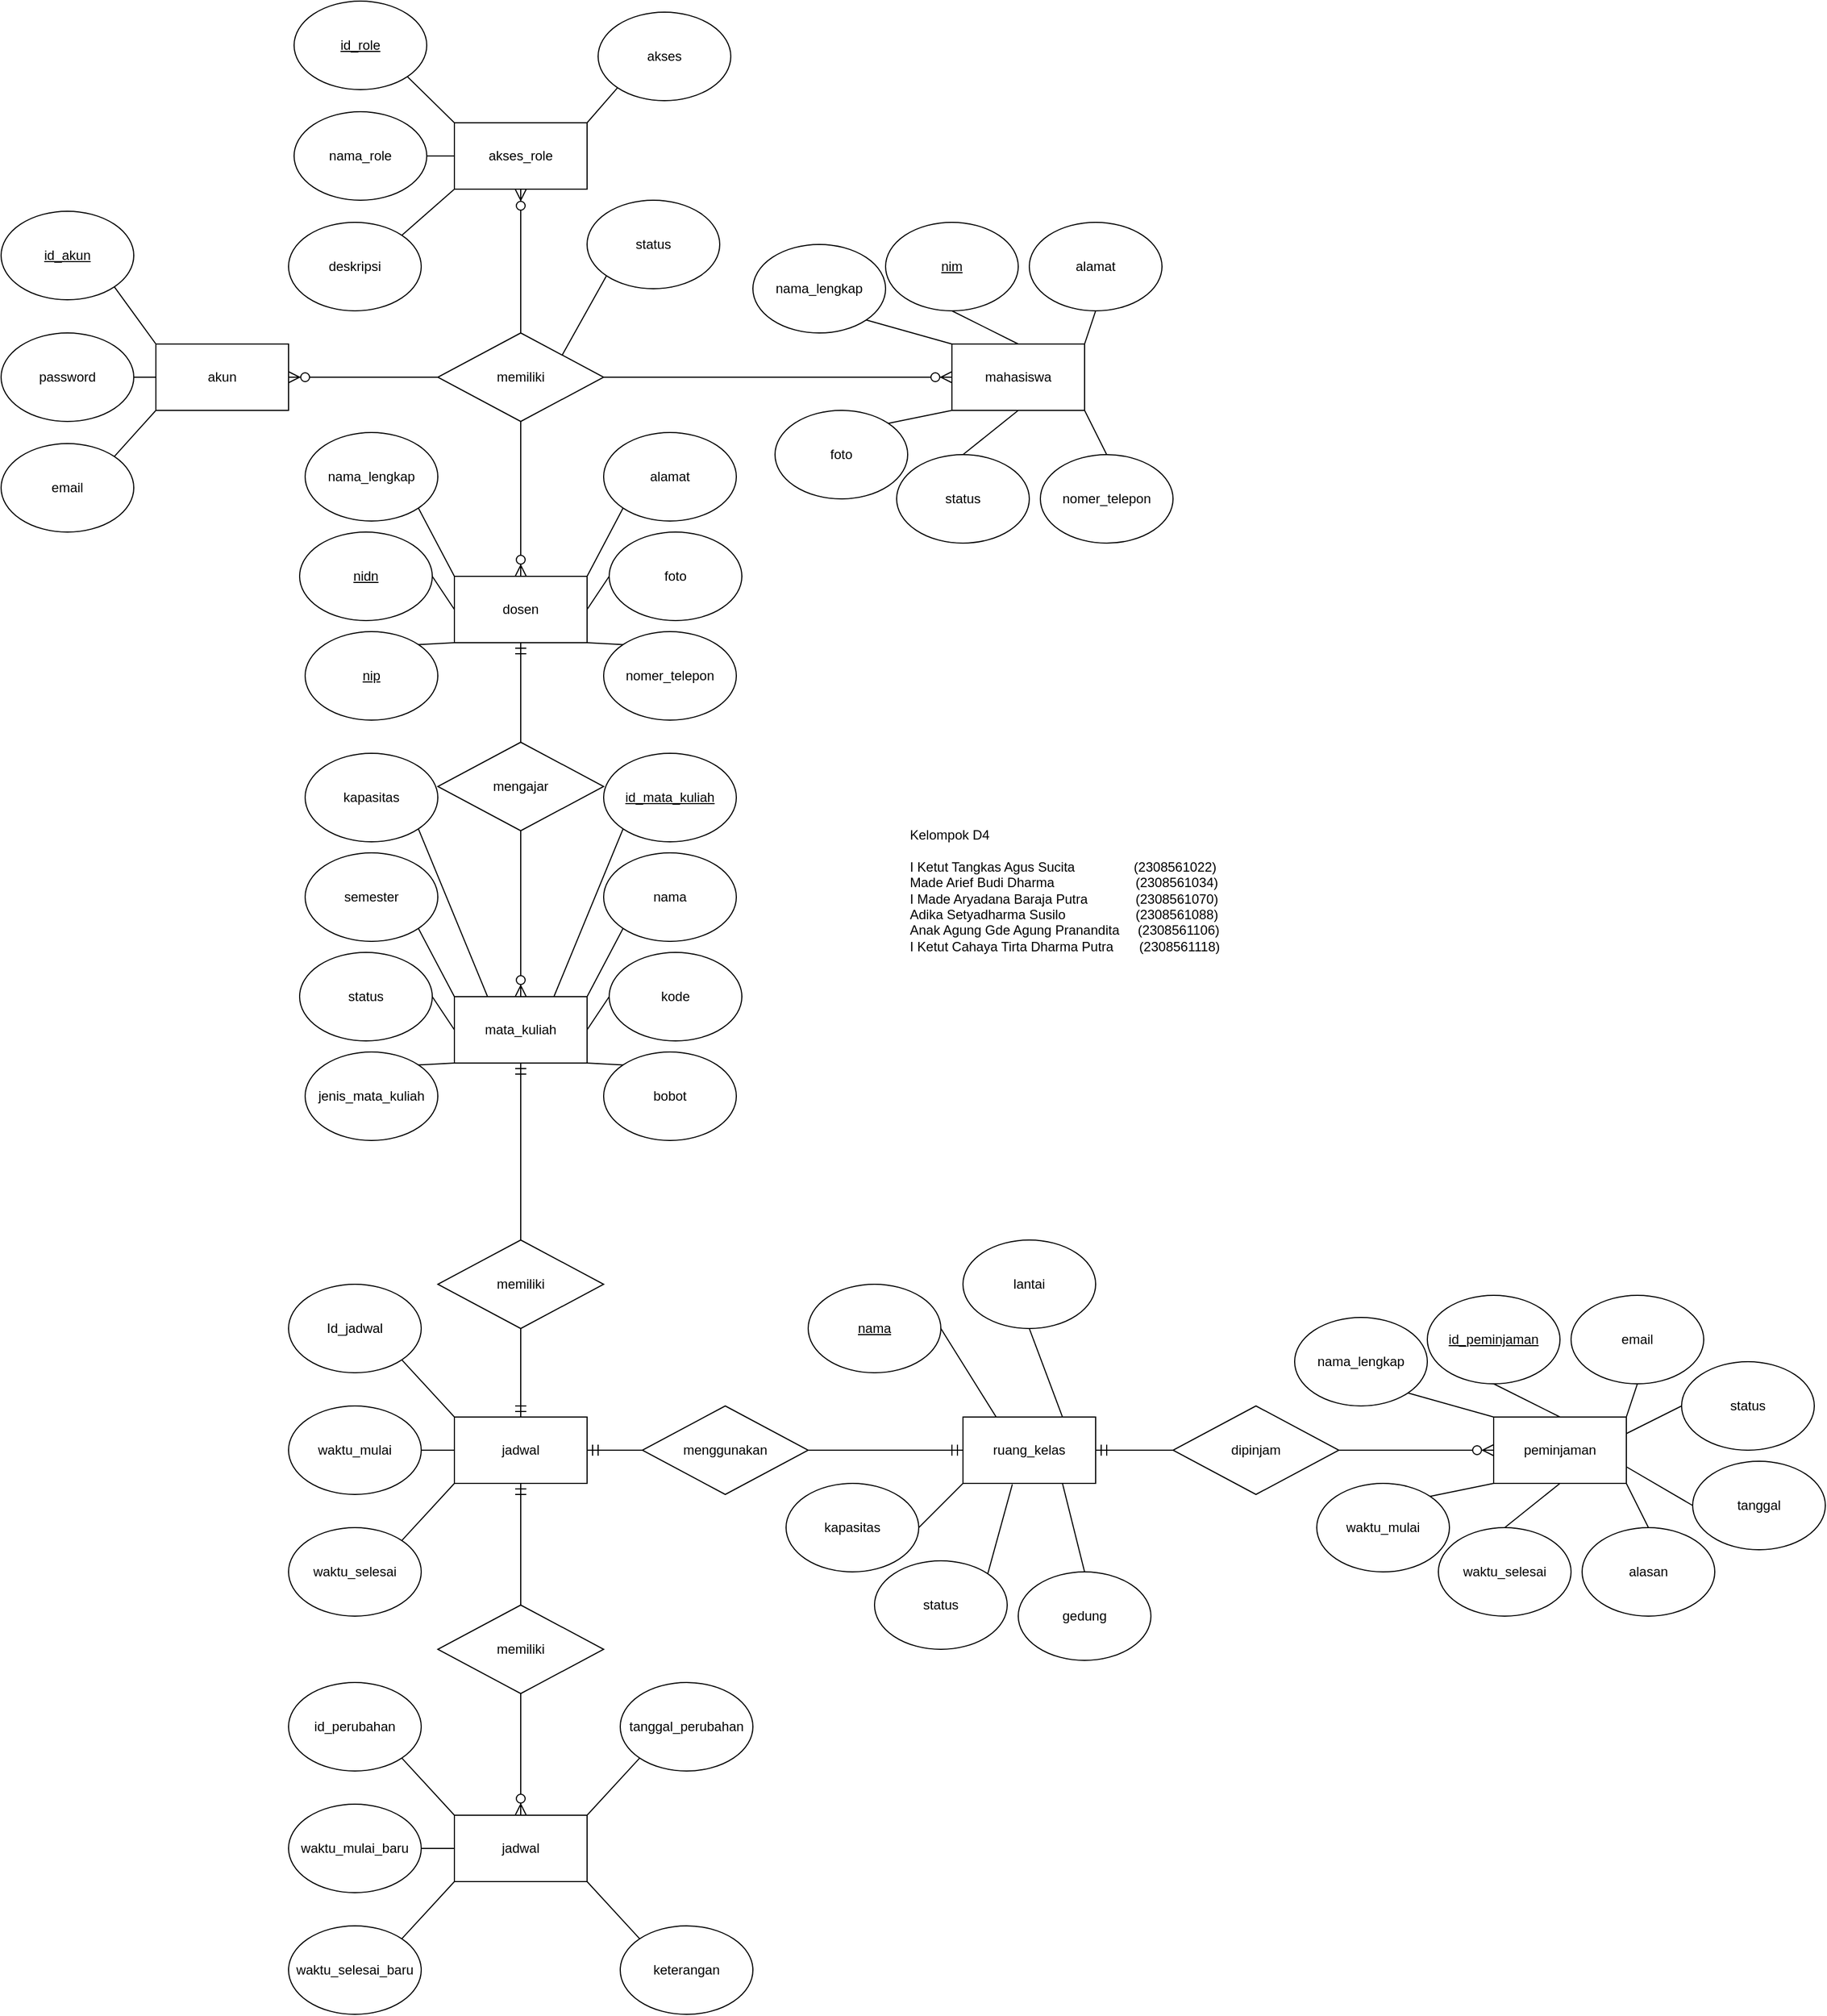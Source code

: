 <mxfile version="27.0.9">
  <diagram name="Page-1" id="ah0pVivvnwThw9HIi_1W">
    <mxGraphModel dx="2010" dy="979" grid="1" gridSize="10" guides="1" tooltips="1" connect="1" arrows="1" fold="1" page="0" pageScale="1" pageWidth="850" pageHeight="1100" math="0" shadow="0">
      <root>
        <mxCell id="0" />
        <mxCell id="1" parent="0" />
        <mxCell id="9IvYGmQrCcLAdAYkgOve-2" value="akun" style="rounded=0;whiteSpace=wrap;html=1;" parent="1" vertex="1">
          <mxGeometry x="-270" y="-10" width="120" height="60" as="geometry" />
        </mxCell>
        <mxCell id="9IvYGmQrCcLAdAYkgOve-3" value="email" style="ellipse;whiteSpace=wrap;html=1;" parent="1" vertex="1">
          <mxGeometry x="-410" y="80" width="120" height="80" as="geometry" />
        </mxCell>
        <mxCell id="9IvYGmQrCcLAdAYkgOve-4" value="password" style="ellipse;whiteSpace=wrap;html=1;" parent="1" vertex="1">
          <mxGeometry x="-410" y="-20" width="120" height="80" as="geometry" />
        </mxCell>
        <mxCell id="9IvYGmQrCcLAdAYkgOve-7" value="" style="endArrow=none;html=1;rounded=0;fontSize=12;startSize=8;endSize=8;curved=1;entryX=1;entryY=0;entryDx=0;entryDy=0;exitX=0;exitY=1;exitDx=0;exitDy=0;" parent="1" source="9IvYGmQrCcLAdAYkgOve-2" target="9IvYGmQrCcLAdAYkgOve-3" edge="1">
          <mxGeometry width="50" height="50" relative="1" as="geometry">
            <mxPoint x="-380" y="-50" as="sourcePoint" />
            <mxPoint x="-330" y="-100" as="targetPoint" />
          </mxGeometry>
        </mxCell>
        <mxCell id="9IvYGmQrCcLAdAYkgOve-8" value="" style="endArrow=none;html=1;rounded=0;fontSize=12;startSize=8;endSize=8;curved=1;entryX=1;entryY=0.5;entryDx=0;entryDy=0;exitX=0;exitY=0.5;exitDx=0;exitDy=0;" parent="1" source="9IvYGmQrCcLAdAYkgOve-2" target="9IvYGmQrCcLAdAYkgOve-4" edge="1">
          <mxGeometry width="50" height="50" relative="1" as="geometry">
            <mxPoint x="-200" as="sourcePoint" />
            <mxPoint x="-200" y="-40" as="targetPoint" />
          </mxGeometry>
        </mxCell>
        <mxCell id="9IvYGmQrCcLAdAYkgOve-13" value="mahasiswa" style="rounded=0;whiteSpace=wrap;html=1;" parent="1" vertex="1">
          <mxGeometry x="450" y="-10" width="120" height="60" as="geometry" />
        </mxCell>
        <mxCell id="9IvYGmQrCcLAdAYkgOve-14" value="&lt;u&gt;nim&lt;/u&gt;" style="ellipse;whiteSpace=wrap;html=1;" parent="1" vertex="1">
          <mxGeometry x="390" y="-120" width="120" height="80" as="geometry" />
        </mxCell>
        <mxCell id="9IvYGmQrCcLAdAYkgOve-16" value="" style="endArrow=none;html=1;rounded=0;fontSize=12;startSize=8;endSize=8;curved=1;entryX=0.5;entryY=1;entryDx=0;entryDy=0;exitX=0.5;exitY=0;exitDx=0;exitDy=0;" parent="1" source="9IvYGmQrCcLAdAYkgOve-13" target="9IvYGmQrCcLAdAYkgOve-14" edge="1">
          <mxGeometry width="50" height="50" relative="1" as="geometry">
            <mxPoint x="340" y="-50" as="sourcePoint" />
            <mxPoint x="390" y="-100" as="targetPoint" />
          </mxGeometry>
        </mxCell>
        <mxCell id="9IvYGmQrCcLAdAYkgOve-18" value="nama_lengkap" style="ellipse;whiteSpace=wrap;html=1;" parent="1" vertex="1">
          <mxGeometry x="270" y="-100" width="120" height="80" as="geometry" />
        </mxCell>
        <mxCell id="9IvYGmQrCcLAdAYkgOve-19" value="alamat" style="ellipse;whiteSpace=wrap;html=1;" parent="1" vertex="1">
          <mxGeometry x="520" y="-120" width="120" height="80" as="geometry" />
        </mxCell>
        <mxCell id="9IvYGmQrCcLAdAYkgOve-20" value="nomer_telepon" style="ellipse;whiteSpace=wrap;html=1;" parent="1" vertex="1">
          <mxGeometry x="530" y="90" width="120" height="80" as="geometry" />
        </mxCell>
        <mxCell id="9IvYGmQrCcLAdAYkgOve-21" value="status" style="ellipse;whiteSpace=wrap;html=1;" parent="1" vertex="1">
          <mxGeometry x="400" y="90" width="120" height="80" as="geometry" />
        </mxCell>
        <mxCell id="9IvYGmQrCcLAdAYkgOve-23" value="&lt;u&gt;id_akun&lt;/u&gt;" style="ellipse;whiteSpace=wrap;html=1;" parent="1" vertex="1">
          <mxGeometry x="-410" y="-130" width="120" height="80" as="geometry" />
        </mxCell>
        <mxCell id="9IvYGmQrCcLAdAYkgOve-24" value="" style="endArrow=none;html=1;rounded=0;fontSize=12;startSize=8;endSize=8;curved=1;entryX=1;entryY=1;entryDx=0;entryDy=0;exitX=0;exitY=0;exitDx=0;exitDy=0;" parent="1" source="9IvYGmQrCcLAdAYkgOve-2" target="9IvYGmQrCcLAdAYkgOve-23" edge="1">
          <mxGeometry width="50" height="50" relative="1" as="geometry">
            <mxPoint x="-260" y="30" as="sourcePoint" />
            <mxPoint x="-290" y="30" as="targetPoint" />
          </mxGeometry>
        </mxCell>
        <mxCell id="9IvYGmQrCcLAdAYkgOve-25" value="" style="endArrow=none;html=1;rounded=0;fontSize=12;startSize=8;endSize=8;curved=1;entryX=1;entryY=1;entryDx=0;entryDy=0;exitX=0;exitY=0;exitDx=0;exitDy=0;" parent="1" source="9IvYGmQrCcLAdAYkgOve-13" target="9IvYGmQrCcLAdAYkgOve-18" edge="1">
          <mxGeometry width="50" height="50" relative="1" as="geometry">
            <mxPoint x="520" as="sourcePoint" />
            <mxPoint x="520" y="-30" as="targetPoint" />
          </mxGeometry>
        </mxCell>
        <mxCell id="9IvYGmQrCcLAdAYkgOve-26" value="" style="endArrow=none;html=1;rounded=0;fontSize=12;startSize=8;endSize=8;curved=1;entryX=0.5;entryY=1;entryDx=0;entryDy=0;exitX=1;exitY=0;exitDx=0;exitDy=0;" parent="1" source="9IvYGmQrCcLAdAYkgOve-13" target="9IvYGmQrCcLAdAYkgOve-19" edge="1">
          <mxGeometry width="50" height="50" relative="1" as="geometry">
            <mxPoint x="460" as="sourcePoint" />
            <mxPoint x="422" y="-42" as="targetPoint" />
          </mxGeometry>
        </mxCell>
        <mxCell id="9IvYGmQrCcLAdAYkgOve-27" value="" style="endArrow=none;html=1;rounded=0;fontSize=12;startSize=8;endSize=8;curved=1;entryX=0.5;entryY=0;entryDx=0;entryDy=0;exitX=1;exitY=1;exitDx=0;exitDy=0;" parent="1" source="9IvYGmQrCcLAdAYkgOve-13" target="9IvYGmQrCcLAdAYkgOve-20" edge="1">
          <mxGeometry width="50" height="50" relative="1" as="geometry">
            <mxPoint x="580" as="sourcePoint" />
            <mxPoint x="618" y="-42" as="targetPoint" />
          </mxGeometry>
        </mxCell>
        <mxCell id="9IvYGmQrCcLAdAYkgOve-28" value="" style="endArrow=none;html=1;rounded=0;fontSize=12;startSize=8;endSize=8;curved=1;entryX=0.5;entryY=0;entryDx=0;entryDy=0;exitX=0.5;exitY=1;exitDx=0;exitDy=0;" parent="1" source="9IvYGmQrCcLAdAYkgOve-13" target="9IvYGmQrCcLAdAYkgOve-21" edge="1">
          <mxGeometry width="50" height="50" relative="1" as="geometry">
            <mxPoint x="580" y="60" as="sourcePoint" />
            <mxPoint x="618" y="102" as="targetPoint" />
          </mxGeometry>
        </mxCell>
        <mxCell id="9IvYGmQrCcLAdAYkgOve-32" value="dosen" style="rounded=0;whiteSpace=wrap;html=1;" parent="1" vertex="1">
          <mxGeometry y="200" width="120" height="60" as="geometry" />
        </mxCell>
        <mxCell id="9IvYGmQrCcLAdAYkgOve-33" value="&lt;u&gt;nip&lt;/u&gt;" style="ellipse;whiteSpace=wrap;html=1;" parent="1" vertex="1">
          <mxGeometry x="-135" y="250" width="120" height="80" as="geometry" />
        </mxCell>
        <mxCell id="9IvYGmQrCcLAdAYkgOve-34" value="" style="endArrow=none;html=1;rounded=0;fontSize=12;startSize=8;endSize=8;curved=1;entryX=1;entryY=0;entryDx=0;entryDy=0;exitX=0;exitY=1;exitDx=0;exitDy=0;" parent="1" source="9IvYGmQrCcLAdAYkgOve-32" target="9IvYGmQrCcLAdAYkgOve-33" edge="1">
          <mxGeometry width="50" height="50" relative="1" as="geometry">
            <mxPoint x="-110" y="160" as="sourcePoint" />
            <mxPoint x="-60" y="110" as="targetPoint" />
          </mxGeometry>
        </mxCell>
        <mxCell id="9IvYGmQrCcLAdAYkgOve-35" value="nama_lengkap" style="ellipse;whiteSpace=wrap;html=1;" parent="1" vertex="1">
          <mxGeometry x="-135" y="70" width="120" height="80" as="geometry" />
        </mxCell>
        <mxCell id="9IvYGmQrCcLAdAYkgOve-36" value="alamat" style="ellipse;whiteSpace=wrap;html=1;" parent="1" vertex="1">
          <mxGeometry x="135" y="70" width="120" height="80" as="geometry" />
        </mxCell>
        <mxCell id="9IvYGmQrCcLAdAYkgOve-37" value="nomer_telepon" style="ellipse;whiteSpace=wrap;html=1;" parent="1" vertex="1">
          <mxGeometry x="135" y="250" width="120" height="80" as="geometry" />
        </mxCell>
        <mxCell id="9IvYGmQrCcLAdAYkgOve-39" value="" style="endArrow=none;html=1;rounded=0;fontSize=12;startSize=8;endSize=8;curved=1;entryX=1;entryY=1;entryDx=0;entryDy=0;exitX=0;exitY=0;exitDx=0;exitDy=0;" parent="1" source="9IvYGmQrCcLAdAYkgOve-32" target="9IvYGmQrCcLAdAYkgOve-35" edge="1">
          <mxGeometry width="50" height="50" relative="1" as="geometry">
            <mxPoint x="70" y="210" as="sourcePoint" />
            <mxPoint x="70" y="180" as="targetPoint" />
          </mxGeometry>
        </mxCell>
        <mxCell id="9IvYGmQrCcLAdAYkgOve-40" value="" style="endArrow=none;html=1;rounded=0;fontSize=12;startSize=8;endSize=8;curved=1;entryX=0;entryY=1;entryDx=0;entryDy=0;exitX=1;exitY=0;exitDx=0;exitDy=0;" parent="1" source="9IvYGmQrCcLAdAYkgOve-32" target="9IvYGmQrCcLAdAYkgOve-36" edge="1">
          <mxGeometry width="50" height="50" relative="1" as="geometry">
            <mxPoint x="10" y="210" as="sourcePoint" />
            <mxPoint x="-28" y="168" as="targetPoint" />
          </mxGeometry>
        </mxCell>
        <mxCell id="9IvYGmQrCcLAdAYkgOve-41" value="" style="endArrow=none;html=1;rounded=0;fontSize=12;startSize=8;endSize=8;curved=1;entryX=0;entryY=0;entryDx=0;entryDy=0;exitX=1;exitY=1;exitDx=0;exitDy=0;" parent="1" source="9IvYGmQrCcLAdAYkgOve-32" target="9IvYGmQrCcLAdAYkgOve-37" edge="1">
          <mxGeometry width="50" height="50" relative="1" as="geometry">
            <mxPoint x="130" y="210" as="sourcePoint" />
            <mxPoint x="168" y="168" as="targetPoint" />
          </mxGeometry>
        </mxCell>
        <mxCell id="9IvYGmQrCcLAdAYkgOve-43" value="memiliki" style="rhombus;whiteSpace=wrap;html=1;" parent="1" vertex="1">
          <mxGeometry x="-15" y="-20" width="150" height="80" as="geometry" />
        </mxCell>
        <mxCell id="9IvYGmQrCcLAdAYkgOve-47" value="foto" style="ellipse;whiteSpace=wrap;html=1;" parent="1" vertex="1">
          <mxGeometry x="290" y="50" width="120" height="80" as="geometry" />
        </mxCell>
        <mxCell id="9IvYGmQrCcLAdAYkgOve-48" value="" style="endArrow=none;html=1;rounded=0;fontSize=12;startSize=8;endSize=8;curved=1;entryX=1;entryY=0;entryDx=0;entryDy=0;exitX=0;exitY=1;exitDx=0;exitDy=0;" parent="1" source="9IvYGmQrCcLAdAYkgOve-13" target="9IvYGmQrCcLAdAYkgOve-47" edge="1">
          <mxGeometry width="50" height="50" relative="1" as="geometry">
            <mxPoint x="460" as="sourcePoint" />
            <mxPoint x="422" y="-42" as="targetPoint" />
          </mxGeometry>
        </mxCell>
        <mxCell id="9IvYGmQrCcLAdAYkgOve-49" value="&lt;u&gt;nidn&lt;/u&gt;" style="ellipse;whiteSpace=wrap;html=1;" parent="1" vertex="1">
          <mxGeometry x="-140" y="160" width="120" height="80" as="geometry" />
        </mxCell>
        <mxCell id="9IvYGmQrCcLAdAYkgOve-50" value="" style="endArrow=none;html=1;rounded=0;fontSize=12;startSize=8;endSize=8;curved=1;entryX=1;entryY=0.5;entryDx=0;entryDy=0;exitX=0;exitY=0.5;exitDx=0;exitDy=0;" parent="1" source="9IvYGmQrCcLAdAYkgOve-32" target="9IvYGmQrCcLAdAYkgOve-49" edge="1">
          <mxGeometry width="50" height="50" relative="1" as="geometry">
            <mxPoint x="10" y="210" as="sourcePoint" />
            <mxPoint x="-38" y="168" as="targetPoint" />
          </mxGeometry>
        </mxCell>
        <mxCell id="9IvYGmQrCcLAdAYkgOve-51" value="foto" style="ellipse;whiteSpace=wrap;html=1;" parent="1" vertex="1">
          <mxGeometry x="140" y="160" width="120" height="80" as="geometry" />
        </mxCell>
        <mxCell id="9IvYGmQrCcLAdAYkgOve-52" value="" style="endArrow=none;html=1;rounded=0;fontSize=12;startSize=8;endSize=8;curved=1;entryX=0;entryY=0.5;entryDx=0;entryDy=0;exitX=1;exitY=0.5;exitDx=0;exitDy=0;" parent="1" source="9IvYGmQrCcLAdAYkgOve-32" target="9IvYGmQrCcLAdAYkgOve-51" edge="1">
          <mxGeometry width="50" height="50" relative="1" as="geometry">
            <mxPoint x="130" y="210" as="sourcePoint" />
            <mxPoint x="178" y="168" as="targetPoint" />
          </mxGeometry>
        </mxCell>
        <mxCell id="9IvYGmQrCcLAdAYkgOve-54" value="mata_kuliah" style="rounded=0;whiteSpace=wrap;html=1;" parent="1" vertex="1">
          <mxGeometry y="580" width="120" height="60" as="geometry" />
        </mxCell>
        <mxCell id="9IvYGmQrCcLAdAYkgOve-57" value="semester" style="ellipse;whiteSpace=wrap;html=1;" parent="1" vertex="1">
          <mxGeometry x="-135" y="450" width="120" height="80" as="geometry" />
        </mxCell>
        <mxCell id="9IvYGmQrCcLAdAYkgOve-58" value="nama" style="ellipse;whiteSpace=wrap;html=1;" parent="1" vertex="1">
          <mxGeometry x="135" y="450" width="120" height="80" as="geometry" />
        </mxCell>
        <mxCell id="9IvYGmQrCcLAdAYkgOve-59" value="bobot" style="ellipse;whiteSpace=wrap;html=1;" parent="1" vertex="1">
          <mxGeometry x="135" y="630" width="120" height="80" as="geometry" />
        </mxCell>
        <mxCell id="9IvYGmQrCcLAdAYkgOve-60" value="kapasitas" style="ellipse;whiteSpace=wrap;html=1;" parent="1" vertex="1">
          <mxGeometry x="-135" y="360" width="120" height="80" as="geometry" />
        </mxCell>
        <mxCell id="9IvYGmQrCcLAdAYkgOve-61" value="" style="endArrow=none;html=1;rounded=0;fontSize=12;startSize=8;endSize=8;curved=1;entryX=1;entryY=1;entryDx=0;entryDy=0;exitX=0;exitY=0;exitDx=0;exitDy=0;" parent="1" source="9IvYGmQrCcLAdAYkgOve-54" target="9IvYGmQrCcLAdAYkgOve-57" edge="1">
          <mxGeometry width="50" height="50" relative="1" as="geometry">
            <mxPoint x="70" y="590" as="sourcePoint" />
            <mxPoint x="70" y="560" as="targetPoint" />
          </mxGeometry>
        </mxCell>
        <mxCell id="9IvYGmQrCcLAdAYkgOve-62" value="" style="endArrow=none;html=1;rounded=0;fontSize=12;startSize=8;endSize=8;curved=1;entryX=0;entryY=1;entryDx=0;entryDy=0;exitX=1;exitY=0;exitDx=0;exitDy=0;" parent="1" source="9IvYGmQrCcLAdAYkgOve-54" target="9IvYGmQrCcLAdAYkgOve-58" edge="1">
          <mxGeometry width="50" height="50" relative="1" as="geometry">
            <mxPoint x="10" y="590" as="sourcePoint" />
            <mxPoint x="-28" y="548" as="targetPoint" />
          </mxGeometry>
        </mxCell>
        <mxCell id="9IvYGmQrCcLAdAYkgOve-63" value="" style="endArrow=none;html=1;rounded=0;fontSize=12;startSize=8;endSize=8;curved=1;entryX=0;entryY=0;entryDx=0;entryDy=0;exitX=1;exitY=1;exitDx=0;exitDy=0;" parent="1" source="9IvYGmQrCcLAdAYkgOve-54" target="9IvYGmQrCcLAdAYkgOve-59" edge="1">
          <mxGeometry width="50" height="50" relative="1" as="geometry">
            <mxPoint x="130" y="590" as="sourcePoint" />
            <mxPoint x="168" y="548" as="targetPoint" />
          </mxGeometry>
        </mxCell>
        <mxCell id="9IvYGmQrCcLAdAYkgOve-64" value="" style="endArrow=none;html=1;rounded=0;fontSize=12;startSize=8;endSize=8;curved=1;entryX=1;entryY=1;entryDx=0;entryDy=0;exitX=0.25;exitY=0;exitDx=0;exitDy=0;" parent="1" source="9IvYGmQrCcLAdAYkgOve-54" target="9IvYGmQrCcLAdAYkgOve-60" edge="1">
          <mxGeometry width="50" height="50" relative="1" as="geometry">
            <mxPoint x="130" y="610" as="sourcePoint" />
            <mxPoint x="168" y="652" as="targetPoint" />
          </mxGeometry>
        </mxCell>
        <mxCell id="9IvYGmQrCcLAdAYkgOve-65" value="mengajar" style="rhombus;whiteSpace=wrap;html=1;" parent="1" vertex="1">
          <mxGeometry x="-15" y="350" width="150" height="80" as="geometry" />
        </mxCell>
        <mxCell id="9IvYGmQrCcLAdAYkgOve-66" value="" style="fontSize=12;html=1;endArrow=ERmandOne;rounded=0;startSize=8;endSize=8;entryX=0.5;entryY=1;entryDx=0;entryDy=0;" parent="1" target="9IvYGmQrCcLAdAYkgOve-32" edge="1">
          <mxGeometry width="100" height="100" relative="1" as="geometry">
            <mxPoint x="60" y="350" as="sourcePoint" />
            <mxPoint x="140" y="280" as="targetPoint" />
          </mxGeometry>
        </mxCell>
        <mxCell id="9IvYGmQrCcLAdAYkgOve-67" value="status" style="ellipse;whiteSpace=wrap;html=1;" parent="1" vertex="1">
          <mxGeometry x="-140" y="540" width="120" height="80" as="geometry" />
        </mxCell>
        <mxCell id="9IvYGmQrCcLAdAYkgOve-68" value="" style="endArrow=none;html=1;rounded=0;fontSize=12;startSize=8;endSize=8;curved=1;entryX=1;entryY=0.5;entryDx=0;entryDy=0;exitX=0;exitY=0.5;exitDx=0;exitDy=0;" parent="1" source="9IvYGmQrCcLAdAYkgOve-54" target="9IvYGmQrCcLAdAYkgOve-67" edge="1">
          <mxGeometry width="50" height="50" relative="1" as="geometry">
            <mxPoint x="10" y="590" as="sourcePoint" />
            <mxPoint x="-38" y="548" as="targetPoint" />
          </mxGeometry>
        </mxCell>
        <mxCell id="9IvYGmQrCcLAdAYkgOve-69" value="kode" style="ellipse;whiteSpace=wrap;html=1;" parent="1" vertex="1">
          <mxGeometry x="140" y="540" width="120" height="80" as="geometry" />
        </mxCell>
        <mxCell id="9IvYGmQrCcLAdAYkgOve-70" value="" style="endArrow=none;html=1;rounded=0;fontSize=12;startSize=8;endSize=8;curved=1;entryX=0;entryY=0.5;entryDx=0;entryDy=0;exitX=1;exitY=0.5;exitDx=0;exitDy=0;" parent="1" source="9IvYGmQrCcLAdAYkgOve-54" target="9IvYGmQrCcLAdAYkgOve-69" edge="1">
          <mxGeometry width="50" height="50" relative="1" as="geometry">
            <mxPoint x="130" y="590" as="sourcePoint" />
            <mxPoint x="178" y="548" as="targetPoint" />
          </mxGeometry>
        </mxCell>
        <mxCell id="9IvYGmQrCcLAdAYkgOve-71" value="" style="fontSize=12;html=1;endArrow=ERzeroToMany;endFill=1;rounded=0;startSize=8;endSize=8;entryX=0.5;entryY=0;entryDx=0;entryDy=0;" parent="1" target="9IvYGmQrCcLAdAYkgOve-54" edge="1">
          <mxGeometry width="100" height="100" relative="1" as="geometry">
            <mxPoint x="60" y="430" as="sourcePoint" />
            <mxPoint x="250" y="380" as="targetPoint" />
          </mxGeometry>
        </mxCell>
        <mxCell id="9IvYGmQrCcLAdAYkgOve-72" value="&lt;u&gt;id_mata_kuliah&lt;/u&gt;" style="ellipse;whiteSpace=wrap;html=1;" parent="1" vertex="1">
          <mxGeometry x="135" y="360" width="120" height="80" as="geometry" />
        </mxCell>
        <mxCell id="9IvYGmQrCcLAdAYkgOve-73" value="" style="endArrow=none;html=1;rounded=0;fontSize=12;startSize=8;endSize=8;curved=1;entryX=0;entryY=1;entryDx=0;entryDy=0;exitX=0.75;exitY=0;exitDx=0;exitDy=0;" parent="1" source="9IvYGmQrCcLAdAYkgOve-54" target="9IvYGmQrCcLAdAYkgOve-72" edge="1">
          <mxGeometry width="50" height="50" relative="1" as="geometry">
            <mxPoint x="40" y="590" as="sourcePoint" />
            <mxPoint x="-23" y="438" as="targetPoint" />
          </mxGeometry>
        </mxCell>
        <mxCell id="9IvYGmQrCcLAdAYkgOve-74" value="jenis_mata_kuliah" style="ellipse;whiteSpace=wrap;html=1;" parent="1" vertex="1">
          <mxGeometry x="-135" y="630" width="120" height="80" as="geometry" />
        </mxCell>
        <mxCell id="9IvYGmQrCcLAdAYkgOve-75" value="" style="endArrow=none;html=1;rounded=0;fontSize=12;startSize=8;endSize=8;curved=1;entryX=1;entryY=0;entryDx=0;entryDy=0;exitX=0;exitY=1;exitDx=0;exitDy=0;" parent="1" source="9IvYGmQrCcLAdAYkgOve-54" target="9IvYGmQrCcLAdAYkgOve-74" edge="1">
          <mxGeometry width="50" height="50" relative="1" as="geometry">
            <mxPoint x="10" y="620" as="sourcePoint" />
            <mxPoint x="-10" y="590" as="targetPoint" />
          </mxGeometry>
        </mxCell>
        <mxCell id="9IvYGmQrCcLAdAYkgOve-78" value="ruang_kelas" style="rounded=0;whiteSpace=wrap;html=1;" parent="1" vertex="1">
          <mxGeometry x="460" y="960" width="120" height="60" as="geometry" />
        </mxCell>
        <mxCell id="9IvYGmQrCcLAdAYkgOve-79" value="gedung" style="ellipse;whiteSpace=wrap;html=1;" parent="1" vertex="1">
          <mxGeometry x="510" y="1100" width="120" height="80" as="geometry" />
        </mxCell>
        <mxCell id="9IvYGmQrCcLAdAYkgOve-80" value="lantai" style="ellipse;whiteSpace=wrap;html=1;" parent="1" vertex="1">
          <mxGeometry x="460" y="800" width="120" height="80" as="geometry" />
        </mxCell>
        <mxCell id="9IvYGmQrCcLAdAYkgOve-81" value="" style="endArrow=none;html=1;rounded=0;fontSize=12;startSize=8;endSize=8;curved=1;entryX=0.5;entryY=0;entryDx=0;entryDy=0;exitX=0.75;exitY=1;exitDx=0;exitDy=0;" parent="1" source="9IvYGmQrCcLAdAYkgOve-78" target="9IvYGmQrCcLAdAYkgOve-79" edge="1">
          <mxGeometry width="50" height="50" relative="1" as="geometry">
            <mxPoint x="520" y="1020" as="sourcePoint" />
            <mxPoint x="520" y="1160" as="targetPoint" />
          </mxGeometry>
        </mxCell>
        <mxCell id="9IvYGmQrCcLAdAYkgOve-82" value="" style="endArrow=none;html=1;rounded=0;fontSize=12;startSize=8;endSize=8;curved=1;entryX=0.5;entryY=1;entryDx=0;entryDy=0;exitX=0.75;exitY=0;exitDx=0;exitDy=0;" parent="1" source="9IvYGmQrCcLAdAYkgOve-78" target="9IvYGmQrCcLAdAYkgOve-80" edge="1">
          <mxGeometry width="50" height="50" relative="1" as="geometry">
            <mxPoint x="530" y="970" as="sourcePoint" />
            <mxPoint x="530" y="930" as="targetPoint" />
          </mxGeometry>
        </mxCell>
        <mxCell id="9IvYGmQrCcLAdAYkgOve-83" value="&lt;u&gt;nama&lt;/u&gt;" style="ellipse;whiteSpace=wrap;html=1;" parent="1" vertex="1">
          <mxGeometry x="320" y="840" width="120" height="80" as="geometry" />
        </mxCell>
        <mxCell id="9IvYGmQrCcLAdAYkgOve-84" value="" style="endArrow=none;html=1;rounded=0;fontSize=12;startSize=8;endSize=8;curved=1;entryX=1;entryY=0.5;entryDx=0;entryDy=0;exitX=0.25;exitY=0;exitDx=0;exitDy=0;" parent="1" source="9IvYGmQrCcLAdAYkgOve-78" target="9IvYGmQrCcLAdAYkgOve-83" edge="1">
          <mxGeometry width="50" height="50" relative="1" as="geometry">
            <mxPoint x="470" y="1000" as="sourcePoint" />
            <mxPoint x="440" y="1000" as="targetPoint" />
          </mxGeometry>
        </mxCell>
        <mxCell id="9IvYGmQrCcLAdAYkgOve-85" value="kapasitas" style="ellipse;whiteSpace=wrap;html=1;" parent="1" vertex="1">
          <mxGeometry x="300" y="1020" width="120" height="80" as="geometry" />
        </mxCell>
        <mxCell id="9IvYGmQrCcLAdAYkgOve-86" value="status" style="ellipse;whiteSpace=wrap;html=1;" parent="1" vertex="1">
          <mxGeometry x="380" y="1090" width="120" height="80" as="geometry" />
        </mxCell>
        <mxCell id="9IvYGmQrCcLAdAYkgOve-87" value="" style="endArrow=none;html=1;rounded=0;fontSize=12;startSize=8;endSize=8;curved=1;entryX=1;entryY=0.5;entryDx=0;entryDy=0;exitX=0;exitY=1;exitDx=0;exitDy=0;" parent="1" source="9IvYGmQrCcLAdAYkgOve-78" target="9IvYGmQrCcLAdAYkgOve-85" edge="1">
          <mxGeometry width="50" height="50" relative="1" as="geometry">
            <mxPoint x="470" y="1000" as="sourcePoint" />
            <mxPoint x="440" y="1000" as="targetPoint" />
          </mxGeometry>
        </mxCell>
        <mxCell id="9IvYGmQrCcLAdAYkgOve-88" value="" style="endArrow=none;html=1;rounded=0;fontSize=12;startSize=8;endSize=8;entryX=1;entryY=0;entryDx=0;entryDy=0;exitX=0.372;exitY=1.015;exitDx=0;exitDy=0;exitPerimeter=0;" parent="1" source="9IvYGmQrCcLAdAYkgOve-78" target="9IvYGmQrCcLAdAYkgOve-86" edge="1">
          <mxGeometry width="50" height="50" relative="1" as="geometry">
            <mxPoint x="470" y="1030" as="sourcePoint" />
            <mxPoint x="422" y="1082" as="targetPoint" />
          </mxGeometry>
        </mxCell>
        <mxCell id="9IvYGmQrCcLAdAYkgOve-89" value="jadwal" style="rounded=0;whiteSpace=wrap;html=1;" parent="1" vertex="1">
          <mxGeometry y="960" width="120" height="60" as="geometry" />
        </mxCell>
        <mxCell id="9IvYGmQrCcLAdAYkgOve-91" value="waktu_mulai" style="ellipse;whiteSpace=wrap;html=1;" parent="1" vertex="1">
          <mxGeometry x="-150" y="950" width="120" height="80" as="geometry" />
        </mxCell>
        <mxCell id="9IvYGmQrCcLAdAYkgOve-93" value="" style="endArrow=none;html=1;rounded=0;fontSize=12;startSize=8;endSize=8;curved=1;entryX=1;entryY=0.5;entryDx=0;entryDy=0;exitX=0;exitY=0.5;exitDx=0;exitDy=0;" parent="1" source="9IvYGmQrCcLAdAYkgOve-89" target="9IvYGmQrCcLAdAYkgOve-91" edge="1">
          <mxGeometry width="50" height="50" relative="1" as="geometry">
            <mxPoint x="70" y="970" as="sourcePoint" />
            <mxPoint x="70" y="930" as="targetPoint" />
          </mxGeometry>
        </mxCell>
        <mxCell id="9IvYGmQrCcLAdAYkgOve-94" value="Id_jadwal" style="ellipse;whiteSpace=wrap;html=1;" parent="1" vertex="1">
          <mxGeometry x="-150" y="840" width="120" height="80" as="geometry" />
        </mxCell>
        <mxCell id="9IvYGmQrCcLAdAYkgOve-95" value="" style="endArrow=none;html=1;rounded=0;fontSize=12;startSize=8;endSize=8;curved=1;entryX=1;entryY=1;entryDx=0;entryDy=0;exitX=0;exitY=0;exitDx=0;exitDy=0;" parent="1" source="9IvYGmQrCcLAdAYkgOve-89" target="9IvYGmQrCcLAdAYkgOve-94" edge="1">
          <mxGeometry width="50" height="50" relative="1" as="geometry">
            <mxPoint x="10" y="1000" as="sourcePoint" />
            <mxPoint x="-20" y="1000" as="targetPoint" />
          </mxGeometry>
        </mxCell>
        <mxCell id="9IvYGmQrCcLAdAYkgOve-96" value="waktu_selesai" style="ellipse;whiteSpace=wrap;html=1;" parent="1" vertex="1">
          <mxGeometry x="-150" y="1060" width="120" height="80" as="geometry" />
        </mxCell>
        <mxCell id="9IvYGmQrCcLAdAYkgOve-98" value="" style="endArrow=none;html=1;rounded=0;fontSize=12;startSize=8;endSize=8;curved=1;entryX=1;entryY=0;entryDx=0;entryDy=0;exitX=0;exitY=1;exitDx=0;exitDy=0;" parent="1" source="9IvYGmQrCcLAdAYkgOve-89" target="9IvYGmQrCcLAdAYkgOve-96" edge="1">
          <mxGeometry width="50" height="50" relative="1" as="geometry">
            <mxPoint x="10" y="1000" as="sourcePoint" />
            <mxPoint x="-20" y="1000" as="targetPoint" />
          </mxGeometry>
        </mxCell>
        <mxCell id="9IvYGmQrCcLAdAYkgOve-102" value="memiliki" style="rhombus;whiteSpace=wrap;html=1;" parent="1" vertex="1">
          <mxGeometry x="-15" y="800" width="150" height="80" as="geometry" />
        </mxCell>
        <mxCell id="9IvYGmQrCcLAdAYkgOve-103" value="" style="fontSize=12;html=1;endArrow=ERmandOne;rounded=0;startSize=8;endSize=8;entryX=0.5;entryY=1;entryDx=0;entryDy=0;exitX=0.5;exitY=0;exitDx=0;exitDy=0;edgeStyle=orthogonalEdgeStyle;" parent="1" source="9IvYGmQrCcLAdAYkgOve-102" target="9IvYGmQrCcLAdAYkgOve-54" edge="1">
          <mxGeometry width="100" height="100" relative="1" as="geometry">
            <mxPoint x="70" y="360" as="sourcePoint" />
            <mxPoint x="70" y="270" as="targetPoint" />
            <Array as="points">
              <mxPoint x="60" y="740" />
              <mxPoint x="60" y="740" />
            </Array>
          </mxGeometry>
        </mxCell>
        <mxCell id="9IvYGmQrCcLAdAYkgOve-104" value="" style="fontSize=12;html=1;endArrow=ERmandOne;rounded=0;startSize=8;endSize=8;entryX=0.5;entryY=0;entryDx=0;entryDy=0;edgeStyle=orthogonalEdgeStyle;" parent="1" target="9IvYGmQrCcLAdAYkgOve-89" edge="1">
          <mxGeometry width="100" height="100" relative="1" as="geometry">
            <mxPoint x="60" y="880" as="sourcePoint" />
            <mxPoint x="60" y="650" as="targetPoint" />
            <Array as="points">
              <mxPoint x="60" y="890" />
              <mxPoint x="60" y="890" />
            </Array>
          </mxGeometry>
        </mxCell>
        <mxCell id="9IvYGmQrCcLAdAYkgOve-105" value="menggunakan" style="rhombus;whiteSpace=wrap;html=1;" parent="1" vertex="1">
          <mxGeometry x="170" y="950" width="150" height="80" as="geometry" />
        </mxCell>
        <mxCell id="9IvYGmQrCcLAdAYkgOve-106" value="" style="fontSize=12;html=1;endArrow=ERmandOne;rounded=0;startSize=8;endSize=8;edgeStyle=orthogonalEdgeStyle;exitX=0;exitY=0.5;exitDx=0;exitDy=0;entryX=1;entryY=0.5;entryDx=0;entryDy=0;" parent="1" source="9IvYGmQrCcLAdAYkgOve-105" target="9IvYGmQrCcLAdAYkgOve-89" edge="1">
          <mxGeometry width="100" height="100" relative="1" as="geometry">
            <mxPoint x="70" y="890" as="sourcePoint" />
            <mxPoint x="60" y="1110" as="targetPoint" />
            <Array as="points">
              <mxPoint x="140" y="990" />
              <mxPoint x="140" y="990" />
            </Array>
          </mxGeometry>
        </mxCell>
        <mxCell id="9IvYGmQrCcLAdAYkgOve-107" value="" style="fontSize=12;html=1;endArrow=ERmandOne;rounded=0;startSize=8;endSize=8;edgeStyle=orthogonalEdgeStyle;entryX=0;entryY=0.5;entryDx=0;entryDy=0;" parent="1" target="9IvYGmQrCcLAdAYkgOve-78" edge="1">
          <mxGeometry width="100" height="100" relative="1" as="geometry">
            <mxPoint x="320" y="990" as="sourcePoint" />
            <mxPoint x="370" y="1010" as="targetPoint" />
            <Array as="points">
              <mxPoint x="320" y="990" />
            </Array>
          </mxGeometry>
        </mxCell>
        <mxCell id="9IvYGmQrCcLAdAYkgOve-108" value="dipinjam" style="rhombus;whiteSpace=wrap;html=1;" parent="1" vertex="1">
          <mxGeometry x="650" y="950" width="150" height="80" as="geometry" />
        </mxCell>
        <mxCell id="9IvYGmQrCcLAdAYkgOve-110" value="" style="fontSize=12;html=1;endArrow=ERzeroToMany;endFill=1;rounded=0;startSize=8;endSize=8;entryX=0;entryY=0.5;entryDx=0;entryDy=0;exitX=1;exitY=0.5;exitDx=0;exitDy=0;" parent="1" source="9IvYGmQrCcLAdAYkgOve-108" target="9IvYGmQrCcLAdAYkgOve-111" edge="1">
          <mxGeometry width="100" height="100" relative="1" as="geometry">
            <mxPoint x="830" y="990" as="sourcePoint" />
            <mxPoint x="892.222" y="990" as="targetPoint" />
          </mxGeometry>
        </mxCell>
        <mxCell id="9IvYGmQrCcLAdAYkgOve-111" value="peminjaman" style="rounded=0;whiteSpace=wrap;html=1;" parent="1" vertex="1">
          <mxGeometry x="940" y="960" width="120" height="60" as="geometry" />
        </mxCell>
        <mxCell id="9IvYGmQrCcLAdAYkgOve-112" value="&lt;u&gt;id_peminjaman&lt;/u&gt;" style="ellipse;whiteSpace=wrap;html=1;" parent="1" vertex="1">
          <mxGeometry x="880" y="850" width="120" height="80" as="geometry" />
        </mxCell>
        <mxCell id="9IvYGmQrCcLAdAYkgOve-113" value="" style="endArrow=none;html=1;rounded=0;fontSize=12;startSize=8;endSize=8;curved=1;entryX=0.5;entryY=1;entryDx=0;entryDy=0;exitX=0.5;exitY=0;exitDx=0;exitDy=0;" parent="1" source="9IvYGmQrCcLAdAYkgOve-111" target="9IvYGmQrCcLAdAYkgOve-112" edge="1">
          <mxGeometry width="50" height="50" relative="1" as="geometry">
            <mxPoint x="830" y="920" as="sourcePoint" />
            <mxPoint x="880" y="870" as="targetPoint" />
          </mxGeometry>
        </mxCell>
        <mxCell id="9IvYGmQrCcLAdAYkgOve-114" value="nama_lengkap" style="ellipse;whiteSpace=wrap;html=1;" parent="1" vertex="1">
          <mxGeometry x="760" y="870" width="120" height="80" as="geometry" />
        </mxCell>
        <mxCell id="9IvYGmQrCcLAdAYkgOve-115" value="email" style="ellipse;whiteSpace=wrap;html=1;" parent="1" vertex="1">
          <mxGeometry x="1010" y="850" width="120" height="80" as="geometry" />
        </mxCell>
        <mxCell id="9IvYGmQrCcLAdAYkgOve-116" value="alasan" style="ellipse;whiteSpace=wrap;html=1;" parent="1" vertex="1">
          <mxGeometry x="1020" y="1060" width="120" height="80" as="geometry" />
        </mxCell>
        <mxCell id="9IvYGmQrCcLAdAYkgOve-117" value="waktu_selesai" style="ellipse;whiteSpace=wrap;html=1;" parent="1" vertex="1">
          <mxGeometry x="890" y="1060" width="120" height="80" as="geometry" />
        </mxCell>
        <mxCell id="9IvYGmQrCcLAdAYkgOve-118" value="" style="endArrow=none;html=1;rounded=0;fontSize=12;startSize=8;endSize=8;curved=1;entryX=1;entryY=1;entryDx=0;entryDy=0;exitX=0;exitY=0;exitDx=0;exitDy=0;" parent="1" source="9IvYGmQrCcLAdAYkgOve-111" target="9IvYGmQrCcLAdAYkgOve-114" edge="1">
          <mxGeometry width="50" height="50" relative="1" as="geometry">
            <mxPoint x="1010" y="970" as="sourcePoint" />
            <mxPoint x="1010" y="940" as="targetPoint" />
          </mxGeometry>
        </mxCell>
        <mxCell id="9IvYGmQrCcLAdAYkgOve-119" value="" style="endArrow=none;html=1;rounded=0;fontSize=12;startSize=8;endSize=8;curved=1;entryX=0.5;entryY=1;entryDx=0;entryDy=0;exitX=1;exitY=0;exitDx=0;exitDy=0;" parent="1" source="9IvYGmQrCcLAdAYkgOve-111" target="9IvYGmQrCcLAdAYkgOve-115" edge="1">
          <mxGeometry width="50" height="50" relative="1" as="geometry">
            <mxPoint x="950" y="970" as="sourcePoint" />
            <mxPoint x="912" y="928" as="targetPoint" />
          </mxGeometry>
        </mxCell>
        <mxCell id="9IvYGmQrCcLAdAYkgOve-120" value="" style="endArrow=none;html=1;rounded=0;fontSize=12;startSize=8;endSize=8;curved=1;entryX=0.5;entryY=0;entryDx=0;entryDy=0;exitX=1;exitY=1;exitDx=0;exitDy=0;" parent="1" source="9IvYGmQrCcLAdAYkgOve-111" target="9IvYGmQrCcLAdAYkgOve-116" edge="1">
          <mxGeometry width="50" height="50" relative="1" as="geometry">
            <mxPoint x="1070" y="970" as="sourcePoint" />
            <mxPoint x="1108" y="928" as="targetPoint" />
          </mxGeometry>
        </mxCell>
        <mxCell id="9IvYGmQrCcLAdAYkgOve-121" value="" style="endArrow=none;html=1;rounded=0;fontSize=12;startSize=8;endSize=8;curved=1;entryX=0.5;entryY=0;entryDx=0;entryDy=0;exitX=0.5;exitY=1;exitDx=0;exitDy=0;" parent="1" source="9IvYGmQrCcLAdAYkgOve-111" target="9IvYGmQrCcLAdAYkgOve-117" edge="1">
          <mxGeometry width="50" height="50" relative="1" as="geometry">
            <mxPoint x="1070" y="1030" as="sourcePoint" />
            <mxPoint x="1108" y="1072" as="targetPoint" />
          </mxGeometry>
        </mxCell>
        <mxCell id="9IvYGmQrCcLAdAYkgOve-123" value="waktu_mulai" style="ellipse;whiteSpace=wrap;html=1;" parent="1" vertex="1">
          <mxGeometry x="780" y="1020" width="120" height="80" as="geometry" />
        </mxCell>
        <mxCell id="9IvYGmQrCcLAdAYkgOve-124" value="" style="endArrow=none;html=1;rounded=0;fontSize=12;startSize=8;endSize=8;curved=1;entryX=1;entryY=0;entryDx=0;entryDy=0;exitX=0;exitY=1;exitDx=0;exitDy=0;" parent="1" source="9IvYGmQrCcLAdAYkgOve-111" target="9IvYGmQrCcLAdAYkgOve-123" edge="1">
          <mxGeometry width="50" height="50" relative="1" as="geometry">
            <mxPoint x="950" y="970" as="sourcePoint" />
            <mxPoint x="912" y="928" as="targetPoint" />
          </mxGeometry>
        </mxCell>
        <mxCell id="9IvYGmQrCcLAdAYkgOve-125" value="tanggal" style="ellipse;whiteSpace=wrap;html=1;" parent="1" vertex="1">
          <mxGeometry x="1120" y="1000" width="120" height="80" as="geometry" />
        </mxCell>
        <mxCell id="9IvYGmQrCcLAdAYkgOve-126" value="status" style="ellipse;whiteSpace=wrap;html=1;" parent="1" vertex="1">
          <mxGeometry x="1110" y="910" width="120" height="80" as="geometry" />
        </mxCell>
        <mxCell id="9IvYGmQrCcLAdAYkgOve-127" value="" style="endArrow=none;html=1;rounded=0;fontSize=12;startSize=8;endSize=8;curved=1;entryX=0;entryY=0.5;entryDx=0;entryDy=0;exitX=1;exitY=0.75;exitDx=0;exitDy=0;" parent="1" source="9IvYGmQrCcLAdAYkgOve-111" target="9IvYGmQrCcLAdAYkgOve-125" edge="1">
          <mxGeometry width="50" height="50" relative="1" as="geometry">
            <mxPoint x="1070" y="970" as="sourcePoint" />
            <mxPoint x="1080" y="940" as="targetPoint" />
          </mxGeometry>
        </mxCell>
        <mxCell id="9IvYGmQrCcLAdAYkgOve-128" value="" style="endArrow=none;html=1;rounded=0;fontSize=12;startSize=8;endSize=8;curved=1;entryX=0;entryY=0.5;entryDx=0;entryDy=0;exitX=1;exitY=0.25;exitDx=0;exitDy=0;" parent="1" source="9IvYGmQrCcLAdAYkgOve-111" target="9IvYGmQrCcLAdAYkgOve-126" edge="1">
          <mxGeometry width="50" height="50" relative="1" as="geometry">
            <mxPoint x="1070" y="1015" as="sourcePoint" />
            <mxPoint x="1130" y="1030" as="targetPoint" />
          </mxGeometry>
        </mxCell>
        <mxCell id="9IvYGmQrCcLAdAYkgOve-144" value="" style="fontSize=12;html=1;endArrow=ERmandOne;rounded=0;startSize=8;endSize=8;edgeStyle=orthogonalEdgeStyle;entryX=1;entryY=0.5;entryDx=0;entryDy=0;exitX=0;exitY=0.5;exitDx=0;exitDy=0;" parent="1" source="9IvYGmQrCcLAdAYkgOve-108" target="9IvYGmQrCcLAdAYkgOve-78" edge="1">
          <mxGeometry width="100" height="100" relative="1" as="geometry">
            <mxPoint x="330" y="1000" as="sourcePoint" />
            <mxPoint x="470" y="1000" as="targetPoint" />
            <Array as="points">
              <mxPoint x="610" y="990" />
              <mxPoint x="610" y="990" />
            </Array>
          </mxGeometry>
        </mxCell>
        <mxCell id="5aLiMIrPRRvGdrnRzKmC-1" value="akses_role" style="rounded=0;whiteSpace=wrap;html=1;" parent="1" vertex="1">
          <mxGeometry y="-210" width="120" height="60" as="geometry" />
        </mxCell>
        <mxCell id="5aLiMIrPRRvGdrnRzKmC-2" value="deskripsi" style="ellipse;whiteSpace=wrap;html=1;" parent="1" vertex="1">
          <mxGeometry x="-150" y="-120" width="120" height="80" as="geometry" />
        </mxCell>
        <mxCell id="5aLiMIrPRRvGdrnRzKmC-3" value="nama_role" style="ellipse;whiteSpace=wrap;html=1;" parent="1" vertex="1">
          <mxGeometry x="-145" y="-220" width="120" height="80" as="geometry" />
        </mxCell>
        <mxCell id="5aLiMIrPRRvGdrnRzKmC-4" value="" style="endArrow=none;html=1;rounded=0;fontSize=12;startSize=8;endSize=8;curved=1;entryX=1;entryY=0;entryDx=0;entryDy=0;exitX=0;exitY=1;exitDx=0;exitDy=0;" parent="1" source="5aLiMIrPRRvGdrnRzKmC-1" target="5aLiMIrPRRvGdrnRzKmC-2" edge="1">
          <mxGeometry width="50" height="50" relative="1" as="geometry">
            <mxPoint x="115" y="-180" as="sourcePoint" />
            <mxPoint x="135" y="-190" as="targetPoint" />
          </mxGeometry>
        </mxCell>
        <mxCell id="5aLiMIrPRRvGdrnRzKmC-5" value="" style="endArrow=none;html=1;rounded=0;fontSize=12;startSize=8;endSize=8;curved=1;entryX=1;entryY=0.5;entryDx=0;entryDy=0;exitX=0;exitY=0.5;exitDx=0;exitDy=0;" parent="1" source="5aLiMIrPRRvGdrnRzKmC-1" target="5aLiMIrPRRvGdrnRzKmC-3" edge="1">
          <mxGeometry width="50" height="50" relative="1" as="geometry">
            <mxPoint x="65" y="-200" as="sourcePoint" />
            <mxPoint x="65" y="-240" as="targetPoint" />
          </mxGeometry>
        </mxCell>
        <mxCell id="5aLiMIrPRRvGdrnRzKmC-6" value="&lt;u&gt;id_role&lt;/u&gt;" style="ellipse;whiteSpace=wrap;html=1;" parent="1" vertex="1">
          <mxGeometry x="-145" y="-320" width="120" height="80" as="geometry" />
        </mxCell>
        <mxCell id="5aLiMIrPRRvGdrnRzKmC-7" value="" style="endArrow=none;html=1;rounded=0;fontSize=12;startSize=8;endSize=8;curved=1;entryX=1;entryY=1;entryDx=0;entryDy=0;exitX=0;exitY=0;exitDx=0;exitDy=0;" parent="1" source="5aLiMIrPRRvGdrnRzKmC-1" target="5aLiMIrPRRvGdrnRzKmC-6" edge="1">
          <mxGeometry width="50" height="50" relative="1" as="geometry">
            <mxPoint x="5" y="-170" as="sourcePoint" />
            <mxPoint x="-25" y="-170" as="targetPoint" />
          </mxGeometry>
        </mxCell>
        <mxCell id="5aLiMIrPRRvGdrnRzKmC-8" value="akses" style="ellipse;whiteSpace=wrap;html=1;" parent="1" vertex="1">
          <mxGeometry x="130" y="-310" width="120" height="80" as="geometry" />
        </mxCell>
        <mxCell id="5aLiMIrPRRvGdrnRzKmC-9" value="" style="endArrow=none;html=1;rounded=0;fontSize=12;startSize=8;endSize=8;curved=1;entryX=0;entryY=1;entryDx=0;entryDy=0;exitX=1;exitY=0;exitDx=0;exitDy=0;" parent="1" source="5aLiMIrPRRvGdrnRzKmC-1" target="5aLiMIrPRRvGdrnRzKmC-8" edge="1">
          <mxGeometry width="50" height="50" relative="1" as="geometry">
            <mxPoint x="125" y="-170" as="sourcePoint" />
            <mxPoint x="155" y="-170" as="targetPoint" />
          </mxGeometry>
        </mxCell>
        <mxCell id="5aLiMIrPRRvGdrnRzKmC-11" value="" style="fontSize=12;html=1;endArrow=ERzeroToMany;endFill=1;rounded=0;startSize=8;endSize=8;entryX=1;entryY=0.5;entryDx=0;entryDy=0;exitX=0;exitY=0.5;exitDx=0;exitDy=0;" parent="1" source="9IvYGmQrCcLAdAYkgOve-43" target="9IvYGmQrCcLAdAYkgOve-2" edge="1">
          <mxGeometry width="100" height="100" relative="1" as="geometry">
            <mxPoint x="-300" y="170.0" as="sourcePoint" />
            <mxPoint x="-285" y="380" as="targetPoint" />
          </mxGeometry>
        </mxCell>
        <mxCell id="5aLiMIrPRRvGdrnRzKmC-12" value="" style="fontSize=12;html=1;endArrow=ERzeroToMany;endFill=1;rounded=0;startSize=8;endSize=8;entryX=0.5;entryY=1;entryDx=0;entryDy=0;exitX=0.5;exitY=0;exitDx=0;exitDy=0;" parent="1" source="9IvYGmQrCcLAdAYkgOve-43" target="5aLiMIrPRRvGdrnRzKmC-1" edge="1">
          <mxGeometry width="100" height="100" relative="1" as="geometry">
            <mxPoint x="70" y="-320" as="sourcePoint" />
            <mxPoint x="70" y="-200" as="targetPoint" />
          </mxGeometry>
        </mxCell>
        <mxCell id="5aLiMIrPRRvGdrnRzKmC-13" value="" style="fontSize=12;html=1;endArrow=ERzeroToMany;endFill=1;rounded=0;startSize=8;endSize=8;entryX=0.5;entryY=0;entryDx=0;entryDy=0;exitX=0.5;exitY=1;exitDx=0;exitDy=0;" parent="1" source="9IvYGmQrCcLAdAYkgOve-43" target="9IvYGmQrCcLAdAYkgOve-32" edge="1">
          <mxGeometry width="100" height="100" relative="1" as="geometry">
            <mxPoint x="70" y="-40" as="sourcePoint" />
            <mxPoint x="70" y="-140" as="targetPoint" />
          </mxGeometry>
        </mxCell>
        <mxCell id="5aLiMIrPRRvGdrnRzKmC-14" value="status" style="ellipse;whiteSpace=wrap;html=1;" parent="1" vertex="1">
          <mxGeometry x="120" y="-140" width="120" height="80" as="geometry" />
        </mxCell>
        <mxCell id="5aLiMIrPRRvGdrnRzKmC-15" value="" style="endArrow=none;html=1;rounded=0;fontSize=12;startSize=8;endSize=8;curved=1;entryX=0;entryY=1;entryDx=0;entryDy=0;exitX=1;exitY=0;exitDx=0;exitDy=0;" parent="1" source="9IvYGmQrCcLAdAYkgOve-43" target="5aLiMIrPRRvGdrnRzKmC-14" edge="1">
          <mxGeometry width="50" height="50" relative="1" as="geometry">
            <mxPoint x="10" y="-140" as="sourcePoint" />
            <mxPoint x="-38" y="-98" as="targetPoint" />
          </mxGeometry>
        </mxCell>
        <mxCell id="5aLiMIrPRRvGdrnRzKmC-16" value="" style="fontSize=12;html=1;endArrow=ERzeroToMany;endFill=1;rounded=0;startSize=8;endSize=8;entryX=0;entryY=0.5;entryDx=0;entryDy=0;exitX=1;exitY=0.5;exitDx=0;exitDy=0;" parent="1" source="9IvYGmQrCcLAdAYkgOve-43" target="9IvYGmQrCcLAdAYkgOve-13" edge="1">
          <mxGeometry width="100" height="100" relative="1" as="geometry">
            <mxPoint x="70" y="-10" as="sourcePoint" />
            <mxPoint x="70" y="-140" as="targetPoint" />
          </mxGeometry>
        </mxCell>
        <mxCell id="PSAho0VTeIDA_EcZyPtv-1" value="Kelompok D4&#xa;&#xa;I Ketut Tangkas Agus Sucita                (2308561022)&#xa;Made Arief Budi Dharma                      (2308561034)&#xa;I Made Aryadana Baraja Putra             (2308561070)&#xa;Adika Setyadharma Susilo                   (2308561088)&#xa;Anak Agung Gde Agung Pranandita     (2308561106)&#xa;I Ketut Cahaya Tirta Dharma Putra       (2308561118)" style="text;whiteSpace=wrap;" parent="1" vertex="1">
          <mxGeometry x="410" y="420" width="330" height="130" as="geometry" />
        </mxCell>
        <mxCell id="IwGjWJQfUDTD_FcWcDhG-1" value="jadwal" style="rounded=0;whiteSpace=wrap;html=1;" vertex="1" parent="1">
          <mxGeometry y="1320" width="120" height="60" as="geometry" />
        </mxCell>
        <mxCell id="IwGjWJQfUDTD_FcWcDhG-2" value="waktu_mulai_baru" style="ellipse;whiteSpace=wrap;html=1;" vertex="1" parent="1">
          <mxGeometry x="-150" y="1310" width="120" height="80" as="geometry" />
        </mxCell>
        <mxCell id="IwGjWJQfUDTD_FcWcDhG-3" value="" style="endArrow=none;html=1;rounded=0;fontSize=12;startSize=8;endSize=8;curved=1;entryX=1;entryY=0.5;entryDx=0;entryDy=0;exitX=0;exitY=0.5;exitDx=0;exitDy=0;" edge="1" source="IwGjWJQfUDTD_FcWcDhG-1" target="IwGjWJQfUDTD_FcWcDhG-2" parent="1">
          <mxGeometry width="50" height="50" relative="1" as="geometry">
            <mxPoint x="70" y="1330" as="sourcePoint" />
            <mxPoint x="70" y="1290" as="targetPoint" />
          </mxGeometry>
        </mxCell>
        <mxCell id="IwGjWJQfUDTD_FcWcDhG-4" value="id_perubahan" style="ellipse;whiteSpace=wrap;html=1;" vertex="1" parent="1">
          <mxGeometry x="-150" y="1200" width="120" height="80" as="geometry" />
        </mxCell>
        <mxCell id="IwGjWJQfUDTD_FcWcDhG-5" value="" style="endArrow=none;html=1;rounded=0;fontSize=12;startSize=8;endSize=8;curved=1;entryX=1;entryY=1;entryDx=0;entryDy=0;exitX=0;exitY=0;exitDx=0;exitDy=0;" edge="1" source="IwGjWJQfUDTD_FcWcDhG-1" target="IwGjWJQfUDTD_FcWcDhG-4" parent="1">
          <mxGeometry width="50" height="50" relative="1" as="geometry">
            <mxPoint x="10" y="1360" as="sourcePoint" />
            <mxPoint x="-20" y="1360" as="targetPoint" />
          </mxGeometry>
        </mxCell>
        <mxCell id="IwGjWJQfUDTD_FcWcDhG-6" value="waktu_selesai_baru" style="ellipse;whiteSpace=wrap;html=1;" vertex="1" parent="1">
          <mxGeometry x="-150" y="1420" width="120" height="80" as="geometry" />
        </mxCell>
        <mxCell id="IwGjWJQfUDTD_FcWcDhG-7" value="" style="endArrow=none;html=1;rounded=0;fontSize=12;startSize=8;endSize=8;curved=1;entryX=1;entryY=0;entryDx=0;entryDy=0;exitX=0;exitY=1;exitDx=0;exitDy=0;" edge="1" source="IwGjWJQfUDTD_FcWcDhG-1" target="IwGjWJQfUDTD_FcWcDhG-6" parent="1">
          <mxGeometry width="50" height="50" relative="1" as="geometry">
            <mxPoint x="10" y="1360" as="sourcePoint" />
            <mxPoint x="-20" y="1360" as="targetPoint" />
          </mxGeometry>
        </mxCell>
        <mxCell id="IwGjWJQfUDTD_FcWcDhG-8" value="memiliki" style="rhombus;whiteSpace=wrap;html=1;" vertex="1" parent="1">
          <mxGeometry x="-15" y="1130" width="150" height="80" as="geometry" />
        </mxCell>
        <mxCell id="IwGjWJQfUDTD_FcWcDhG-9" value="" style="fontSize=12;html=1;endArrow=ERmandOne;rounded=0;startSize=8;endSize=8;entryX=0.5;entryY=1;entryDx=0;entryDy=0;edgeStyle=orthogonalEdgeStyle;exitX=0.5;exitY=0;exitDx=0;exitDy=0;" edge="1" target="9IvYGmQrCcLAdAYkgOve-89" parent="1" source="IwGjWJQfUDTD_FcWcDhG-8">
          <mxGeometry width="100" height="100" relative="1" as="geometry">
            <mxPoint x="60" y="1240" as="sourcePoint" />
            <mxPoint x="60" y="1010" as="targetPoint" />
            <Array as="points" />
          </mxGeometry>
        </mxCell>
        <mxCell id="IwGjWJQfUDTD_FcWcDhG-11" value="" style="fontSize=12;html=1;endArrow=ERzeroToMany;endFill=1;rounded=0;startSize=8;endSize=8;entryX=0.5;entryY=0;entryDx=0;entryDy=0;exitX=0.5;exitY=1;exitDx=0;exitDy=0;" edge="1" parent="1" source="IwGjWJQfUDTD_FcWcDhG-8" target="IwGjWJQfUDTD_FcWcDhG-1">
          <mxGeometry width="100" height="100" relative="1" as="geometry">
            <mxPoint x="230" y="1150" as="sourcePoint" />
            <mxPoint x="230" y="1300" as="targetPoint" />
          </mxGeometry>
        </mxCell>
        <mxCell id="IwGjWJQfUDTD_FcWcDhG-12" value="tanggal_perubahan" style="ellipse;whiteSpace=wrap;html=1;" vertex="1" parent="1">
          <mxGeometry x="150" y="1200" width="120" height="80" as="geometry" />
        </mxCell>
        <mxCell id="IwGjWJQfUDTD_FcWcDhG-13" value="keterangan" style="ellipse;whiteSpace=wrap;html=1;" vertex="1" parent="1">
          <mxGeometry x="150" y="1420" width="120" height="80" as="geometry" />
        </mxCell>
        <mxCell id="IwGjWJQfUDTD_FcWcDhG-14" value="" style="endArrow=none;html=1;rounded=0;fontSize=12;startSize=8;endSize=8;curved=1;entryX=0;entryY=1;entryDx=0;entryDy=0;exitX=1;exitY=0;exitDx=0;exitDy=0;" edge="1" parent="1" source="IwGjWJQfUDTD_FcWcDhG-1" target="IwGjWJQfUDTD_FcWcDhG-12">
          <mxGeometry width="50" height="50" relative="1" as="geometry">
            <mxPoint x="10" y="1330" as="sourcePoint" />
            <mxPoint x="-38" y="1278" as="targetPoint" />
          </mxGeometry>
        </mxCell>
        <mxCell id="IwGjWJQfUDTD_FcWcDhG-15" value="" style="endArrow=none;html=1;rounded=0;fontSize=12;startSize=8;endSize=8;curved=1;entryX=0;entryY=0;entryDx=0;entryDy=0;exitX=1;exitY=1;exitDx=0;exitDy=0;" edge="1" parent="1" source="IwGjWJQfUDTD_FcWcDhG-1" target="IwGjWJQfUDTD_FcWcDhG-13">
          <mxGeometry width="50" height="50" relative="1" as="geometry">
            <mxPoint x="130" y="1330" as="sourcePoint" />
            <mxPoint x="178" y="1278" as="targetPoint" />
          </mxGeometry>
        </mxCell>
      </root>
    </mxGraphModel>
  </diagram>
</mxfile>
